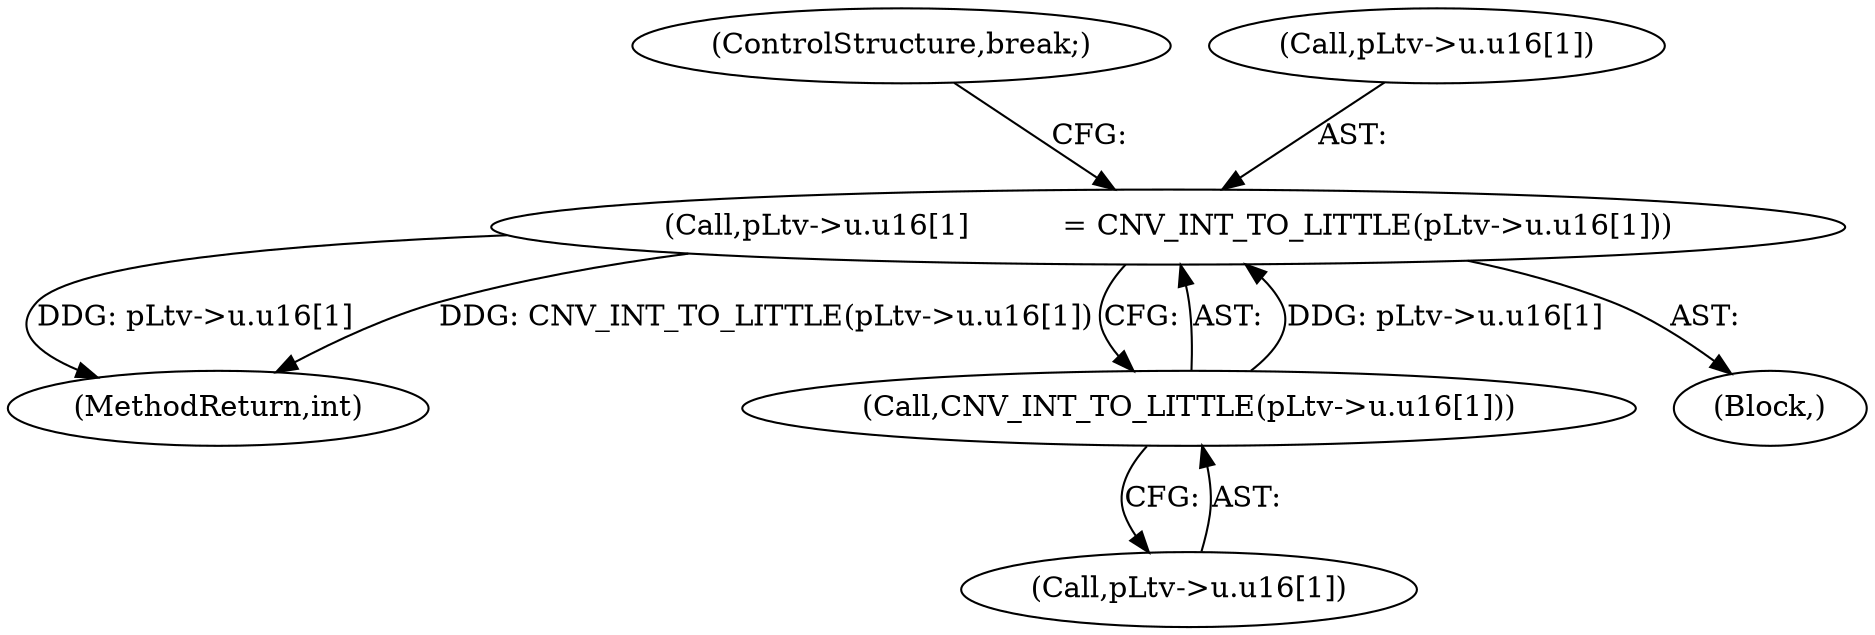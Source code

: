 digraph "0_linux_b5e2f339865fb443107e5b10603e53bbc92dc054_0@array" {
"1000833" [label="(Call,pLtv->u.u16[1]          = CNV_INT_TO_LITTLE(pLtv->u.u16[1]))"];
"1000841" [label="(Call,CNV_INT_TO_LITTLE(pLtv->u.u16[1]))"];
"1002520" [label="(MethodReturn,int)"];
"1000841" [label="(Call,CNV_INT_TO_LITTLE(pLtv->u.u16[1]))"];
"1000833" [label="(Call,pLtv->u.u16[1]          = CNV_INT_TO_LITTLE(pLtv->u.u16[1]))"];
"1000849" [label="(ControlStructure,break;)"];
"1000842" [label="(Call,pLtv->u.u16[1])"];
"1000834" [label="(Call,pLtv->u.u16[1])"];
"1000412" [label="(Block,)"];
"1000833" -> "1000412"  [label="AST: "];
"1000833" -> "1000841"  [label="CFG: "];
"1000834" -> "1000833"  [label="AST: "];
"1000841" -> "1000833"  [label="AST: "];
"1000849" -> "1000833"  [label="CFG: "];
"1000833" -> "1002520"  [label="DDG: pLtv->u.u16[1]"];
"1000833" -> "1002520"  [label="DDG: CNV_INT_TO_LITTLE(pLtv->u.u16[1])"];
"1000841" -> "1000833"  [label="DDG: pLtv->u.u16[1]"];
"1000841" -> "1000842"  [label="CFG: "];
"1000842" -> "1000841"  [label="AST: "];
}
